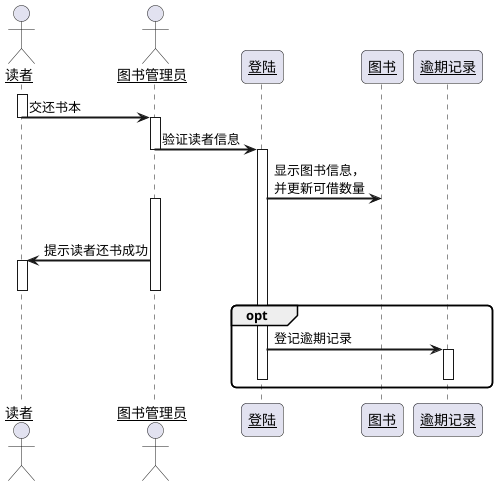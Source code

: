 @startuml
skinparam sequenceArrowThickness 2
skinparam roundcorner 10
skinparam maxmessagesize 60
skinparam sequenceParticipant underline
actor 读者
actor 图书管理员
participant "登陆" as a
participant "图书" as b
participant "逾期记录" as c

activate 读者
读者 -> 图书管理员: 交还书本
deactivate 读者
activate 图书管理员
图书管理员 -> a: 验证读者信息
deactivate 图书管理员
activate a
a -> b:显示图书信息，并更新可借数量
activate 图书管理员
deactivate b
图书管理员 -> 读者:提示读者还书成功
activate 读者
deactivate 图书管理员
deactivate 读者
opt
a -> c:登记逾期记录
activate c
deactivate a
deactivate c
end

@enduml